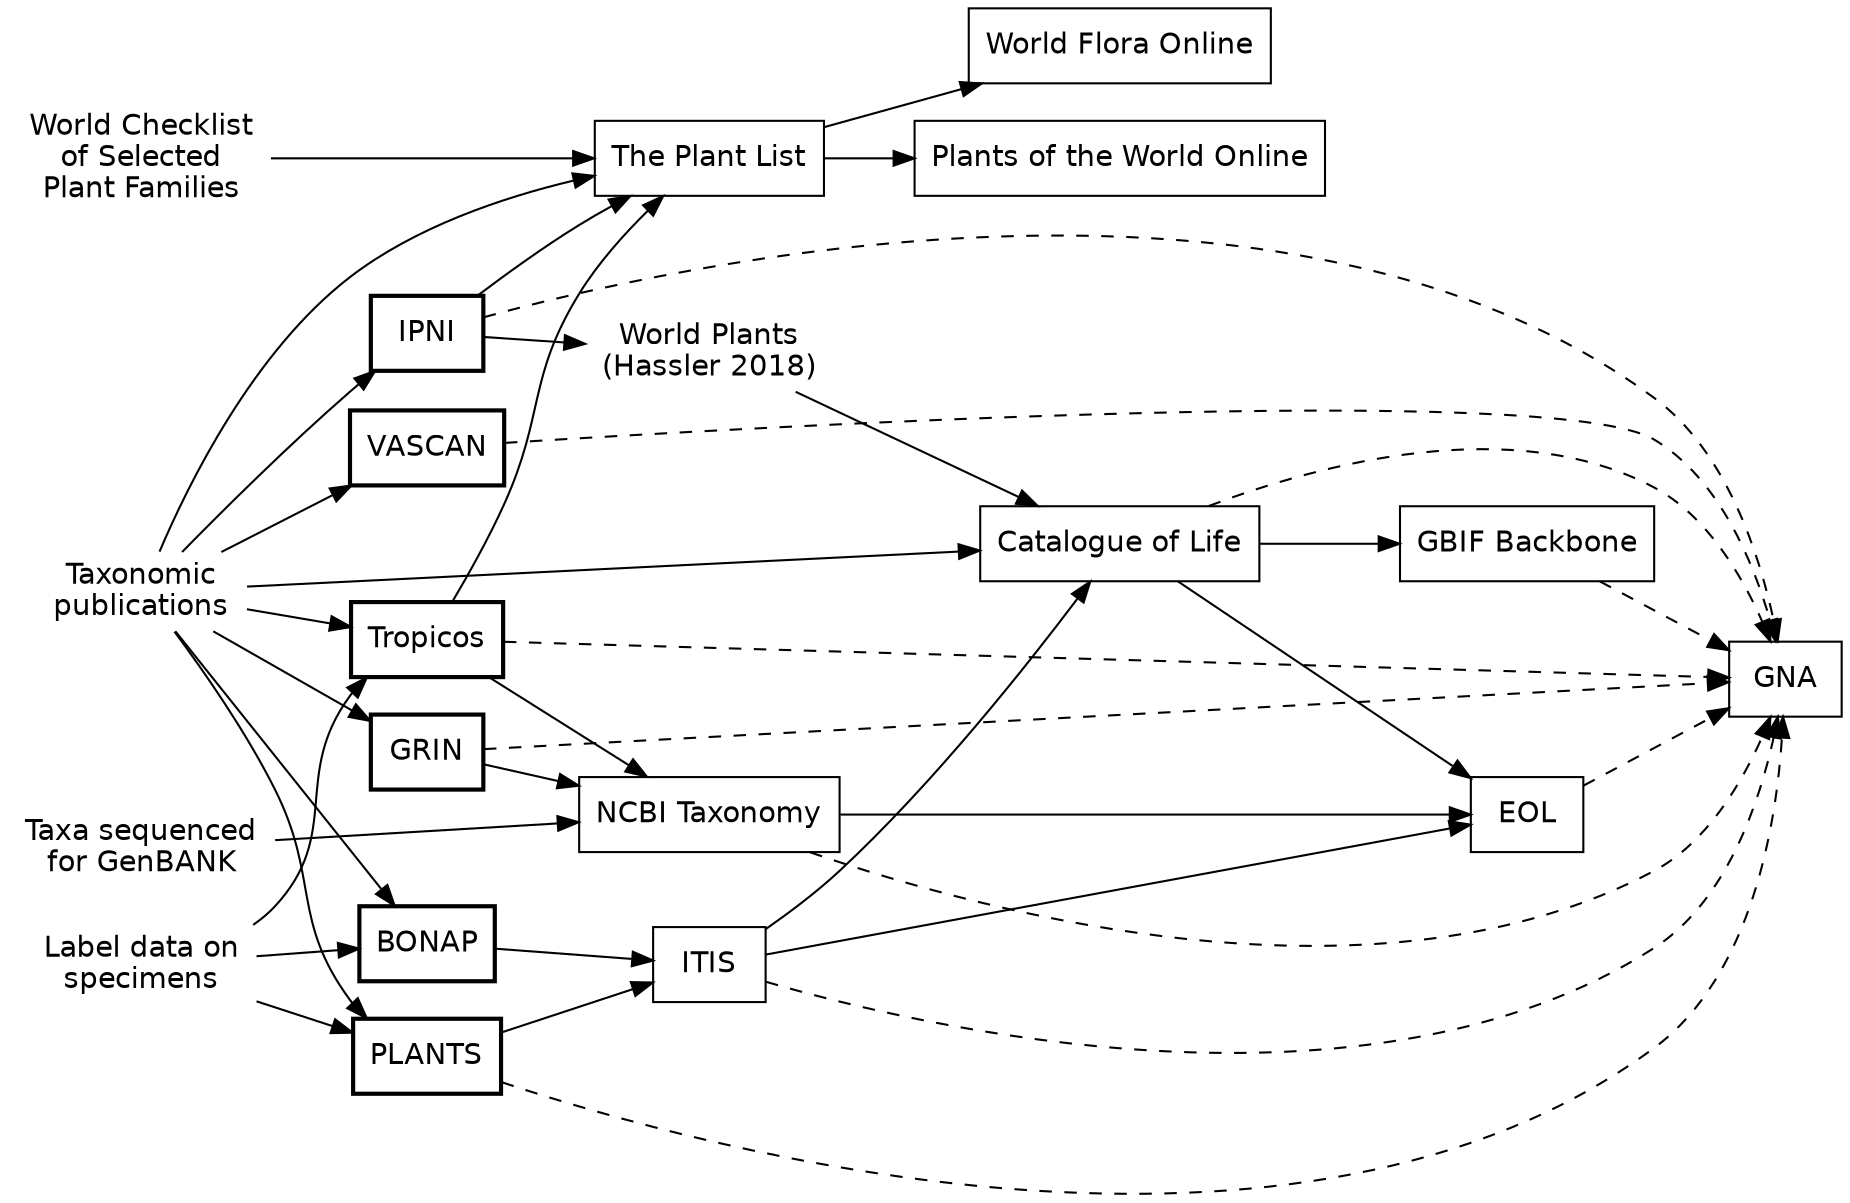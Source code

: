 /* dot -T png test.dot > test.png */

/* Notes: 1. Bold box = ...new data from taxonomic literature is presented
   for the first time. 2. The edges must be outside the subgraph - if not
   they will force the start and end of the edge to be on the same rank. 
   3. I could not get this to work with subgraphs, since subgraphs 1 and 2,
   with rank=same, collapse into a single rank. Using the new ranking method. */

digraph structure {
    rankdir="LR";
    newrank=true; 
    node [fontname="Helvetica",shape=box];
    edge [fontname="Courier", len=1.5, arrowhead=normal];

    { rank=same; WCSP; taxmon; GenBANK; Specs }
    { rank=same; IPNI; Tropicos; GRIN;  BONAP ;
        VASCAN; plants }
        //; FNA}
    { rank=same; PL; NCBI }
    { rank=same; ITIS; WP }
    { rank=same; COL; WFO }
    { rank=same; GBIF; EOL }
        
    // raw

    WCSP [label="World Checklist\nof Selected\nPlant Families",shape=box,style=bold,color=invis];

    taxmon [label="Taxonomic\npublications",shape=box,color=invis];

    GenBANK [label="Taxa sequenced\nfor GenBANK",color=invis];

    Specs [label="Label data on\nspecimens",color=invis];

    // primary
    
    taxmon -> IPNI;
    IPNI [shape=box,style=bold];

    // PAF [style=bold];
    // taxmon -> PAF;
    
    Tropicos [shape=box,style=bold];
    taxmon -> Tropicos;
    Specs -> Tropicos;

    GRIN [style=bold];
    taxmon -> GRIN;

    BONAP [style=bold];
    taxmon -> BONAP;
    Specs -> BONAP;

    VASCAN [style=bold];
    taxmon -> VASCAN;
    
    plants [label="PLANTS",style=bold];
    // GRIN -> plants;
    // BONAP -> plants;
    taxmon -> plants;
    Specs -> plants;

//    FNA [label="Flora N.A.",style=bold];
//    taxmon -> FNA;
//    Specs -> FNA;

    // secondary
    
    PL [label="The Plant List"];        
    WCSP -> PL;
    taxmon -> PL;
    Tropicos -> PL;
    IPNI -> PL;


    GBIF [label="GBIF Backbone"];
    COL -> GBIF;
    // Specs -> GBIF;
     
    ITIS;
    BONAP -> ITIS;
    plants -> ITIS;

    IPNI -> WP;
    WP [label="World Plants\n(Hassler 2018)",color=invis];

    PL -> WFO;
    PL -> POWO;
    WFO [label="World Flora Online"];
    POWO [label="Plants of the World Online"];
    
    COL [label="Catalogue of Life"];
    ITIS -> COL;
    taxmon -> COL;
    WP -> COL;
 
    GenBANK -> NCBI;
    NCBI [label="NCBI Taxonomy"];
    GRIN -> NCBI;
    Tropicos -> NCBI;

    // tertiary
    EOL;
    ITIS -> EOL;
    COL -> EOL ;
    NCBI -> EOL;

    // GNA
    
    GNA;
    IPNI -> GNA [style=dashed];
    VASCAN -> GNA [style=dashed];
    plants -> GNA [style=dashed];
    ITIS -> GNA [style=dashed];
    COL -> GNA [style=dashed];
    EOL -> GNA [style=dashed];
    GBIF -> GNA [style=dashed];
    Tropicos -> GNA [style=dashed];
    NCBI -> GNA [style=dashed];
    GRIN -> GNA [style=dashed];
}

